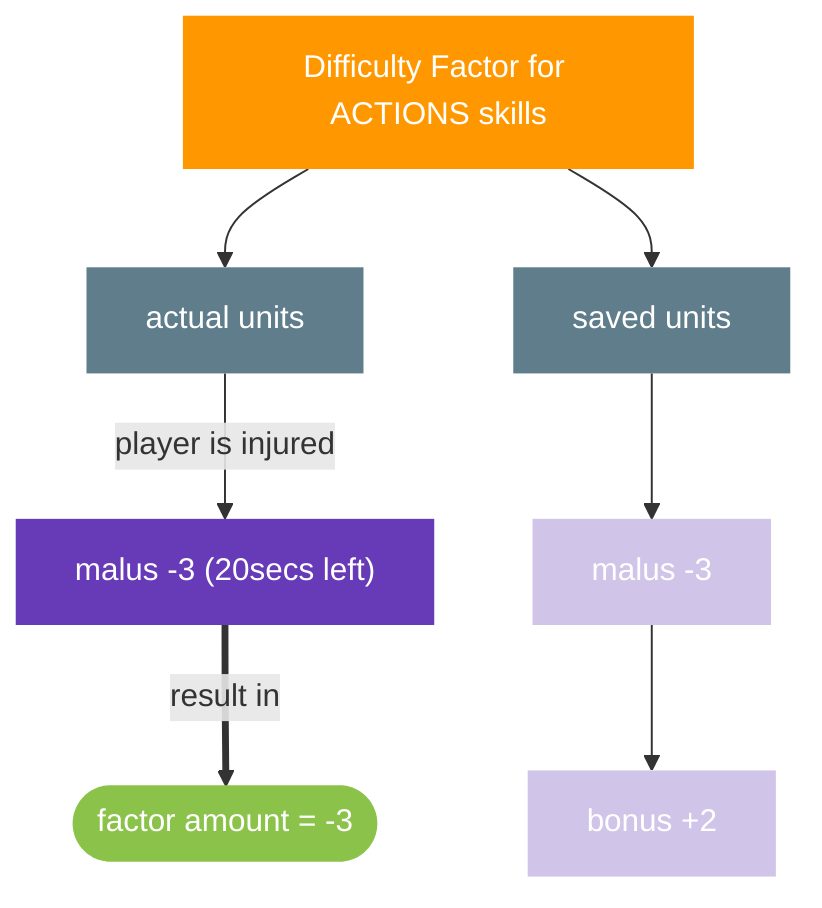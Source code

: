 graph TD
    s1[Difficulty Factor for ACTIONS skills]:::F
    s1 --> q1[actual units]:::S
    q1 -- player is injured --> s2["malus -3 (20secs left)"]:::U
    s2 == result in ==> r1([factor amount = -3]):::R
    s1 --> q2[saved units]:::S
    q2  --> ss1["malus -3"]:::SU
    ss1  --> ss2["bonus +2"]:::SU

classDef S fill:#607D8B,stroke-width:0px,color:#fff;
classDef F fill:#FF9800,stroke-width:0px,color:#fff;
classDef U fill:#673AB7,color:#fff,stroke-width:0px;
classDef R fill:#8BC34A,stroke-width:0px,color:#fff;
classDef SU fill:#D1C4E9,color:#fff,stroke-width:0px;